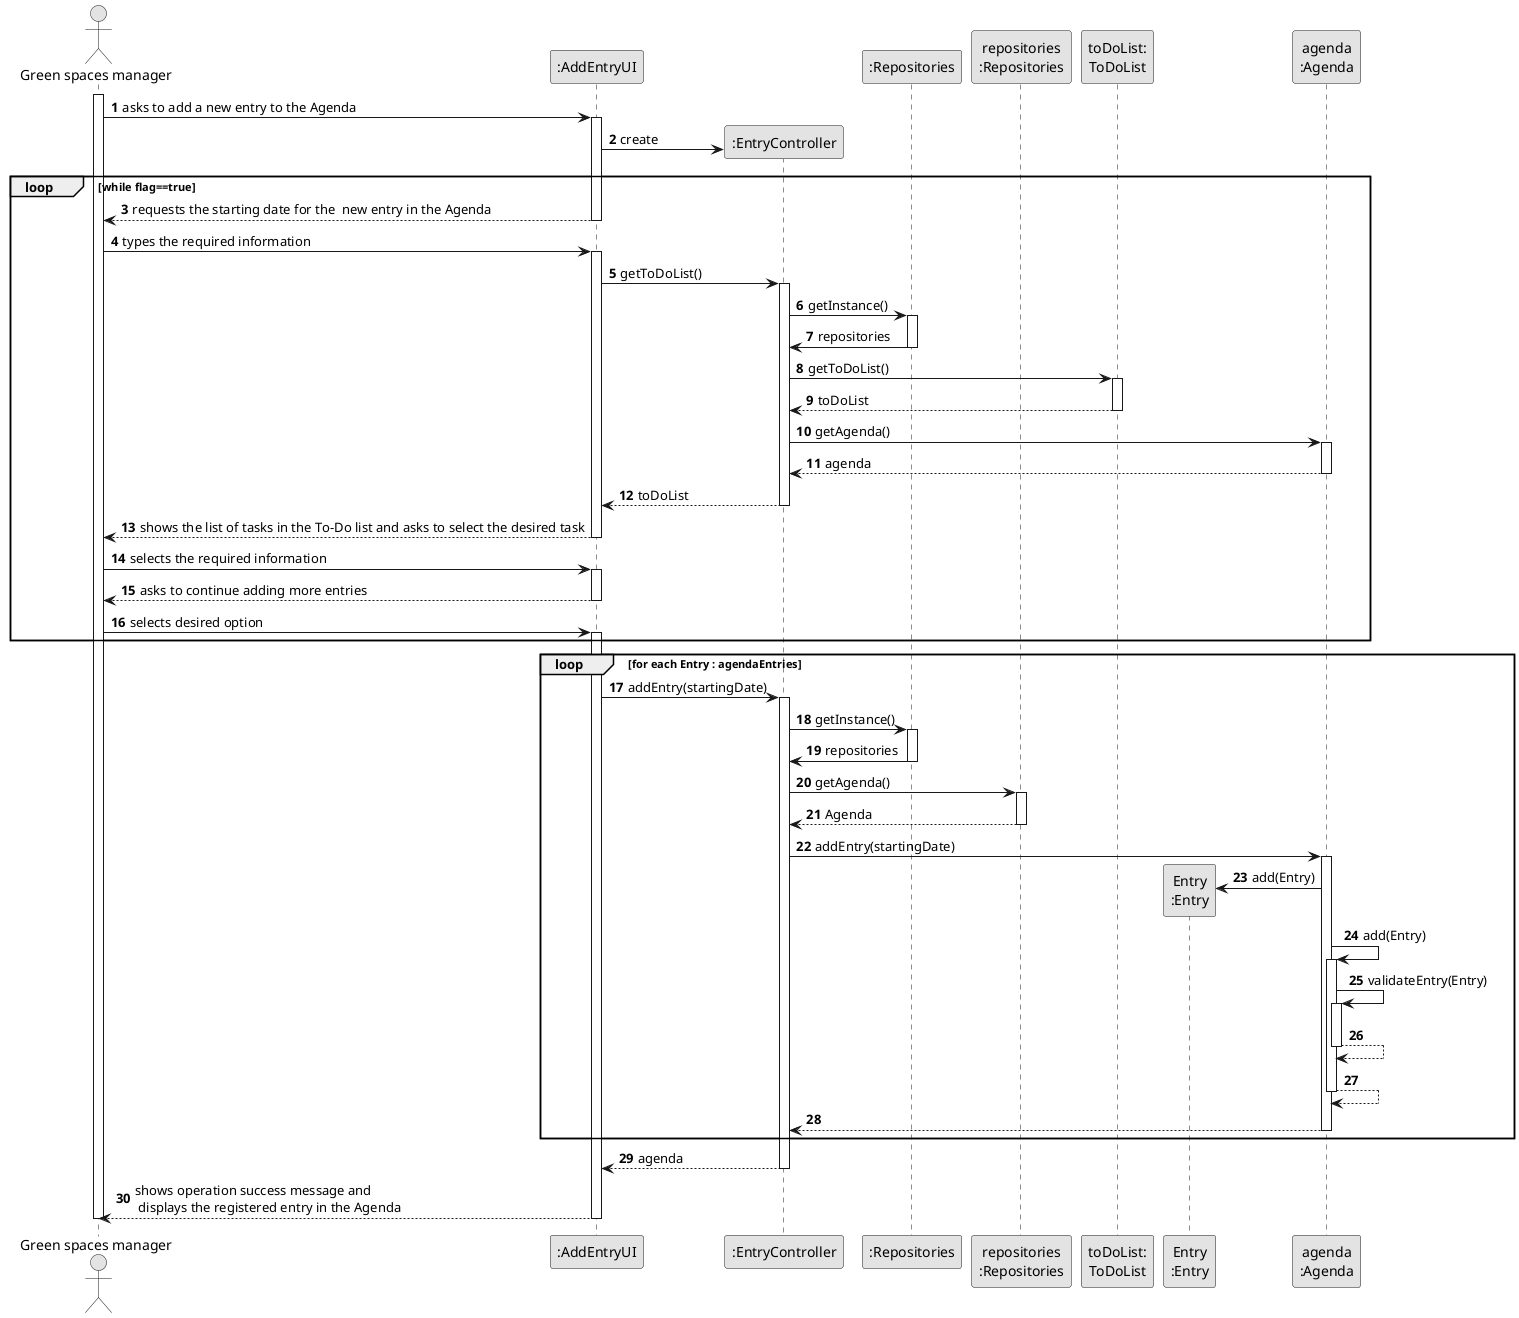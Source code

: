 @startuml
skinparam monochrome true
skinparam packageStyle rectangle
skinparam shadowing false

autonumber

'hide footbox
actor "Green spaces manager" as GSM
participant ":AddEntryUI" as UI
participant ":EntryController" as CTRL
participant ":Repositories" as RepositorySingleton
participant "repositories\n:Repositories" as PLAT
participant "toDoList:\nToDoList" as TODO
participant "Entry\n:Entry" as ENTRY
participant "agenda\n:Agenda" as Agenda


activate GSM

    GSM -> UI : asks to add a new entry to the Agenda

        activate UI

        UI -> CTRL** : create

loop while flag==true
        UI --> GSM : requests the starting date for the  new entry in the Agenda

        deactivate UI

    GSM -> UI : types the required information

        activate UI
        UI->CTRL:getToDoList()
        activate CTRL
         CTRL-> RepositorySingleton : getInstance()
                                activate RepositorySingleton

                                RepositorySingleton -> CTRL : repositories
                                deactivate RepositorySingleton

                                CTRL -> TODO : getToDoList()
                                activate TODO

                                TODO --> CTRL : toDoList
                                deactivate TODO
                                CTRL-> Agenda: getAgenda()
                                activate Agenda
                                Agenda--> CTRL: agenda
                                deactivate Agenda
                                CTRL-->UI: toDoList
                                deactivate CTRL

        UI --> GSM : shows the list of tasks in the To-Do list and asks to select the desired task
                deactivate UI

                GSM -> UI : selects the required information
                activate UI

        UI --> GSM : asks to continue adding more entries

        deactivate UI

    GSM -> UI : selects desired option
            activate UI
end
        loop for each Entry : agendaEntries
            UI->CTRL: addEntry(startingDate)
            activate CTRL

                        CTRL -> RepositorySingleton : getInstance()
                        activate RepositorySingleton

                        RepositorySingleton -> CTRL : repositories
                        deactivate RepositorySingleton

                        CTRL -> PLAT : getAgenda()
                        activate PLAT

                        PLAT --> CTRL : Agenda
                        deactivate PLAT

                         CTRL ->Agenda: addEntry(startingDate)
                                    activate Agenda

                                    Agenda -> ENTRY**: add(Entry)
                                    Agenda ->Agenda:add(Entry)
                                    activate Agenda
                                    Agenda ->Agenda: validateEntry(Entry)
                                    activate Agenda
                                    Agenda -->Agenda
                                    deactivate Agenda
                                    Agenda -->Agenda
                                    deactivate Agenda

                                    Agenda -->CTRL:
                                    deactivate Agenda


        end
        CTRL --> UI : agenda

            deactivate CTRL

        UI --> GSM : shows operation success message and\n displays the registered entry in the Agenda
    deactivate UI

deactivate GSM

@enduml